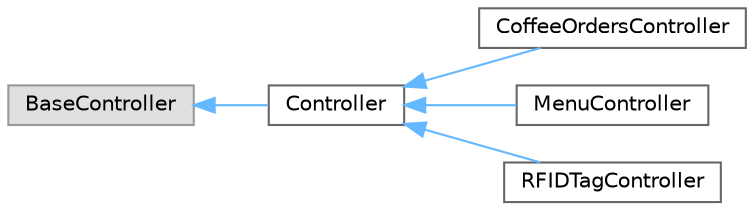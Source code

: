 digraph "Grafische Darstellung der Klassenhierarchie"
{
 // LATEX_PDF_SIZE
  bgcolor="transparent";
  edge [fontname=Helvetica,fontsize=10,labelfontname=Helvetica,labelfontsize=10];
  node [fontname=Helvetica,fontsize=10,shape=box,height=0.2,width=0.4];
  rankdir="LR";
  Node0 [label="BaseController",height=0.2,width=0.4,color="grey60", fillcolor="#E0E0E0", style="filled",tooltip=" "];
  Node0 -> Node1 [dir="back",color="steelblue1",style="solid"];
  Node1 [label="Controller",height=0.2,width=0.4,color="grey40", fillcolor="white", style="filled",URL="$d5/d91/class_app_1_1_http_1_1_controllers_1_1_controller.html",tooltip=" "];
  Node1 -> Node2 [dir="back",color="steelblue1",style="solid"];
  Node2 [label="CoffeeOrdersController",height=0.2,width=0.4,color="grey40", fillcolor="white", style="filled",URL="$d6/d5a/class_app_1_1_http_1_1_controllers_1_1_coffee_orders_controller.html",tooltip=" "];
  Node1 -> Node3 [dir="back",color="steelblue1",style="solid"];
  Node3 [label="MenuController",height=0.2,width=0.4,color="grey40", fillcolor="white", style="filled",URL="$dc/d76/class_app_1_1_http_1_1_controllers_1_1_menu_controller.html",tooltip=" "];
  Node1 -> Node4 [dir="back",color="steelblue1",style="solid"];
  Node4 [label="RFIDTagController",height=0.2,width=0.4,color="grey40", fillcolor="white", style="filled",URL="$d9/d68/class_app_1_1_http_1_1_controllers_1_1_r_f_i_d_tag_controller.html",tooltip=" "];
}
